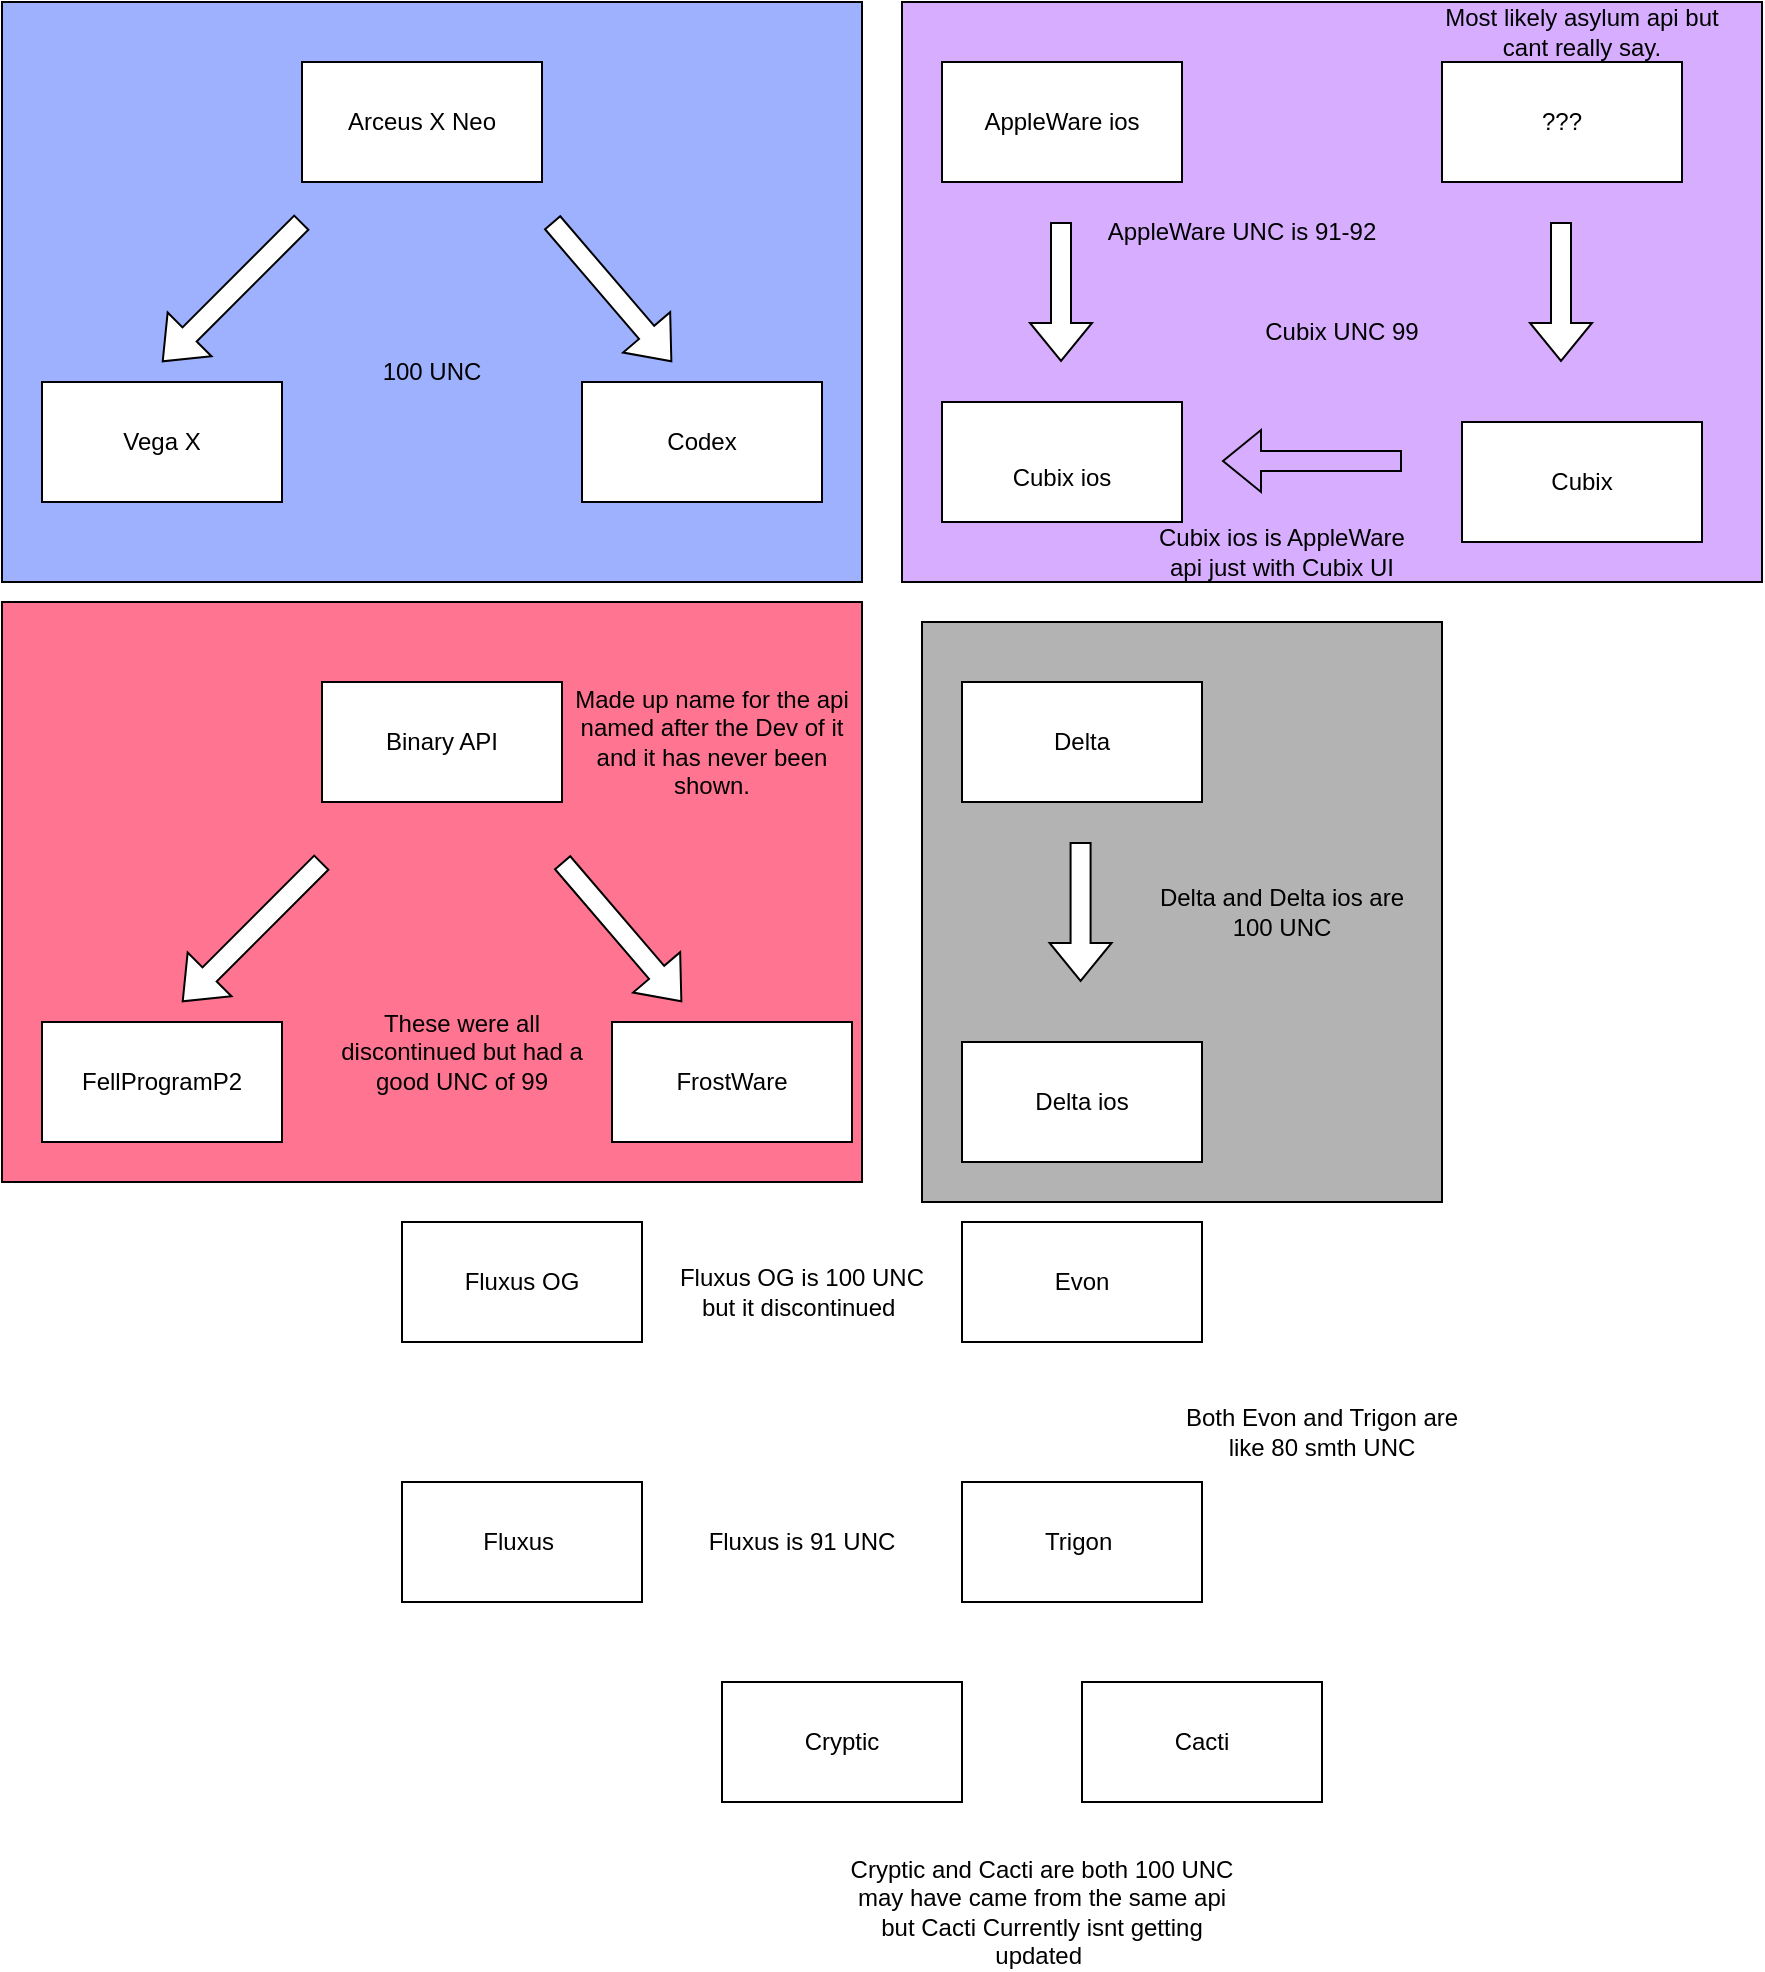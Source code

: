 <mxfile version="24.8.6">
  <diagram name="Page-1" id="jv8_sD9KRyMtdzknraal">
    <mxGraphModel dx="1363" dy="917" grid="1" gridSize="10" guides="1" tooltips="1" connect="1" arrows="1" fold="1" page="0" pageScale="1" pageWidth="850" pageHeight="1100" math="0" shadow="0">
      <root>
        <mxCell id="0" />
        <mxCell id="1" parent="0" />
        <mxCell id="dsTHRRMyEqFspH3dVMrk-333" value="" style="rounded=0;whiteSpace=wrap;html=1;fillColor=#B3B3B3;" vertex="1" parent="1">
          <mxGeometry x="460" y="330" width="260" height="290" as="geometry" />
        </mxCell>
        <mxCell id="dsTHRRMyEqFspH3dVMrk-332" value="" style="rounded=0;whiteSpace=wrap;html=1;fillColor=#FF7591;" vertex="1" parent="1">
          <mxGeometry y="320" width="430" height="290" as="geometry" />
        </mxCell>
        <mxCell id="dsTHRRMyEqFspH3dVMrk-330" value="" style="rounded=0;whiteSpace=wrap;html=1;fillColor=#D6ADFF;" vertex="1" parent="1">
          <mxGeometry x="450" y="20" width="430" height="290" as="geometry" />
        </mxCell>
        <mxCell id="dsTHRRMyEqFspH3dVMrk-329" value="" style="rounded=0;whiteSpace=wrap;html=1;fillColor=#9EB1FF;" vertex="1" parent="1">
          <mxGeometry y="20" width="430" height="290" as="geometry" />
        </mxCell>
        <mxCell id="dsTHRRMyEqFspH3dVMrk-2" value="Arceus X Neo" style="rounded=0;whiteSpace=wrap;html=1;shadow=0;flipV=0;flipH=0;" vertex="1" parent="1">
          <mxGeometry x="150" y="50" width="120" height="60" as="geometry" />
        </mxCell>
        <mxCell id="dsTHRRMyEqFspH3dVMrk-3" value="" style="shape=flexArrow;endArrow=classic;html=1;rounded=0;shadow=0;fillColor=#FFFFFF;" edge="1" parent="1">
          <mxGeometry width="50" height="50" relative="1" as="geometry">
            <mxPoint x="275" y="130" as="sourcePoint" />
            <mxPoint x="335" y="200" as="targetPoint" />
          </mxGeometry>
        </mxCell>
        <mxCell id="dsTHRRMyEqFspH3dVMrk-278" value="Codex" style="rounded=0;whiteSpace=wrap;html=1;shadow=0;flipV=0;flipH=0;" vertex="1" parent="1">
          <mxGeometry x="290" y="210" width="120" height="60" as="geometry" />
        </mxCell>
        <mxCell id="dsTHRRMyEqFspH3dVMrk-281" value="Vega X" style="rounded=0;whiteSpace=wrap;html=1;shadow=0;flipV=0;flipH=0;" vertex="1" parent="1">
          <mxGeometry x="20" y="210" width="120" height="60" as="geometry" />
        </mxCell>
        <mxCell id="dsTHRRMyEqFspH3dVMrk-283" value="" style="shape=flexArrow;endArrow=classic;html=1;rounded=0;fillColor=#FFFFFF;" edge="1" parent="1">
          <mxGeometry width="50" height="50" relative="1" as="geometry">
            <mxPoint x="529.5" y="130" as="sourcePoint" />
            <mxPoint x="529.5" y="200" as="targetPoint" />
          </mxGeometry>
        </mxCell>
        <mxCell id="dsTHRRMyEqFspH3dVMrk-285" value="AppleWare ios" style="rounded=0;whiteSpace=wrap;html=1;shadow=0;flipV=0;flipH=0;" vertex="1" parent="1">
          <mxGeometry x="470" y="50" width="120" height="60" as="geometry" />
        </mxCell>
        <mxCell id="dsTHRRMyEqFspH3dVMrk-286" value="&lt;br&gt;&lt;div&gt;Cubix ios&lt;/div&gt;" style="rounded=0;whiteSpace=wrap;html=1;shadow=0;flipV=0;flipH=0;" vertex="1" parent="1">
          <mxGeometry x="470" y="220" width="120" height="60" as="geometry" />
        </mxCell>
        <mxCell id="dsTHRRMyEqFspH3dVMrk-287" value="???" style="rounded=0;whiteSpace=wrap;html=1;shadow=0;flipV=0;flipH=0;" vertex="1" parent="1">
          <mxGeometry x="720" y="50" width="120" height="60" as="geometry" />
        </mxCell>
        <mxCell id="dsTHRRMyEqFspH3dVMrk-288" value="" style="shape=flexArrow;endArrow=classic;html=1;rounded=0;fillColor=#FFFFFF;" edge="1" parent="1">
          <mxGeometry width="50" height="50" relative="1" as="geometry">
            <mxPoint x="779.5" y="130" as="sourcePoint" />
            <mxPoint x="779.5" y="200" as="targetPoint" />
          </mxGeometry>
        </mxCell>
        <mxCell id="dsTHRRMyEqFspH3dVMrk-289" value="Delta" style="rounded=0;whiteSpace=wrap;html=1;shadow=0;flipV=0;flipH=0;" vertex="1" parent="1">
          <mxGeometry x="480" y="360" width="120" height="60" as="geometry" />
        </mxCell>
        <mxCell id="dsTHRRMyEqFspH3dVMrk-290" value="" style="shape=flexArrow;endArrow=classic;html=1;rounded=0;" edge="1" parent="1">
          <mxGeometry width="50" height="50" relative="1" as="geometry">
            <mxPoint x="700" y="249.5" as="sourcePoint" />
            <mxPoint x="610" y="249.5" as="targetPoint" />
          </mxGeometry>
        </mxCell>
        <mxCell id="dsTHRRMyEqFspH3dVMrk-291" value="Made up name for the api named after the Dev of it and it has never been shown." style="text;html=1;align=center;verticalAlign=middle;whiteSpace=wrap;rounded=0;" vertex="1" parent="1">
          <mxGeometry x="285" y="375" width="140" height="30" as="geometry" />
        </mxCell>
        <mxCell id="dsTHRRMyEqFspH3dVMrk-292" value="Most likely asylum api but cant really say." style="text;html=1;align=center;verticalAlign=middle;whiteSpace=wrap;rounded=0;" vertex="1" parent="1">
          <mxGeometry x="720" y="20" width="140" height="30" as="geometry" />
        </mxCell>
        <mxCell id="dsTHRRMyEqFspH3dVMrk-293" value="Binary API" style="rounded=0;whiteSpace=wrap;html=1;shadow=0;flipV=0;flipH=0;" vertex="1" parent="1">
          <mxGeometry x="160" y="360" width="120" height="60" as="geometry" />
        </mxCell>
        <mxCell id="dsTHRRMyEqFspH3dVMrk-294" value="AppleWare UNC is 91-92" style="text;html=1;align=center;verticalAlign=middle;whiteSpace=wrap;rounded=0;" vertex="1" parent="1">
          <mxGeometry x="550" y="120" width="140" height="30" as="geometry" />
        </mxCell>
        <mxCell id="dsTHRRMyEqFspH3dVMrk-296" value="" style="shape=flexArrow;endArrow=classic;html=1;rounded=0;shadow=0;fillColor=#FFFFFF;" edge="1" parent="1">
          <mxGeometry width="50" height="50" relative="1" as="geometry">
            <mxPoint x="150" y="130" as="sourcePoint" />
            <mxPoint x="80" y="200" as="targetPoint" />
          </mxGeometry>
        </mxCell>
        <mxCell id="dsTHRRMyEqFspH3dVMrk-298" value="" style="shape=flexArrow;endArrow=classic;html=1;rounded=0;shadow=0;fillColor=#FFFFFF;" edge="1" parent="1">
          <mxGeometry width="50" height="50" relative="1" as="geometry">
            <mxPoint x="280" y="450" as="sourcePoint" />
            <mxPoint x="340" y="520" as="targetPoint" />
          </mxGeometry>
        </mxCell>
        <mxCell id="dsTHRRMyEqFspH3dVMrk-299" value="" style="shape=flexArrow;endArrow=classic;html=1;rounded=0;shadow=0;fillColor=#FFFFFF;" edge="1" parent="1">
          <mxGeometry width="50" height="50" relative="1" as="geometry">
            <mxPoint x="160" y="450" as="sourcePoint" />
            <mxPoint x="90" y="520" as="targetPoint" />
          </mxGeometry>
        </mxCell>
        <mxCell id="dsTHRRMyEqFspH3dVMrk-300" value="FrostWare" style="rounded=0;whiteSpace=wrap;html=1;shadow=0;flipV=0;flipH=0;" vertex="1" parent="1">
          <mxGeometry x="305" y="530" width="120" height="60" as="geometry" />
        </mxCell>
        <mxCell id="dsTHRRMyEqFspH3dVMrk-301" value="FellProgramP2" style="rounded=0;whiteSpace=wrap;html=1;shadow=0;flipV=0;flipH=0;" vertex="1" parent="1">
          <mxGeometry x="20" y="530" width="120" height="60" as="geometry" />
        </mxCell>
        <mxCell id="dsTHRRMyEqFspH3dVMrk-302" value="These were all discontinued but had a good UNC of 99" style="text;html=1;align=center;verticalAlign=middle;whiteSpace=wrap;rounded=0;" vertex="1" parent="1">
          <mxGeometry x="160" y="530" width="140" height="30" as="geometry" />
        </mxCell>
        <mxCell id="dsTHRRMyEqFspH3dVMrk-305" value="100 UNC" style="text;html=1;align=center;verticalAlign=middle;whiteSpace=wrap;rounded=0;" vertex="1" parent="1">
          <mxGeometry x="145" y="190" width="140" height="30" as="geometry" />
        </mxCell>
        <mxCell id="dsTHRRMyEqFspH3dVMrk-306" value="Cubix ios is AppleWare api just with Cubix UI" style="text;html=1;align=center;verticalAlign=middle;whiteSpace=wrap;rounded=0;" vertex="1" parent="1">
          <mxGeometry x="570" y="280" width="140" height="30" as="geometry" />
        </mxCell>
        <mxCell id="dsTHRRMyEqFspH3dVMrk-307" value="Cubix UNC 99" style="text;html=1;align=center;verticalAlign=middle;whiteSpace=wrap;rounded=0;" vertex="1" parent="1">
          <mxGeometry x="600" y="170" width="140" height="30" as="geometry" />
        </mxCell>
        <mxCell id="dsTHRRMyEqFspH3dVMrk-308" value="Cubix" style="rounded=0;whiteSpace=wrap;html=1;shadow=0;flipV=0;flipH=0;" vertex="1" parent="1">
          <mxGeometry x="730" y="230" width="120" height="60" as="geometry" />
        </mxCell>
        <mxCell id="dsTHRRMyEqFspH3dVMrk-310" value="" style="shape=flexArrow;endArrow=classic;html=1;rounded=0;fillColor=#FFFFFF;" edge="1" parent="1">
          <mxGeometry width="50" height="50" relative="1" as="geometry">
            <mxPoint x="539.29" y="440" as="sourcePoint" />
            <mxPoint x="539.29" y="510" as="targetPoint" />
          </mxGeometry>
        </mxCell>
        <mxCell id="dsTHRRMyEqFspH3dVMrk-311" value="Evon" style="rounded=0;whiteSpace=wrap;html=1;shadow=0;flipV=0;flipH=0;" vertex="1" parent="1">
          <mxGeometry x="480" y="630" width="120" height="60" as="geometry" />
        </mxCell>
        <mxCell id="dsTHRRMyEqFspH3dVMrk-312" value="Delta and Delta ios are 100 UNC" style="text;html=1;align=center;verticalAlign=middle;whiteSpace=wrap;rounded=0;" vertex="1" parent="1">
          <mxGeometry x="570" y="460" width="140" height="30" as="geometry" />
        </mxCell>
        <mxCell id="dsTHRRMyEqFspH3dVMrk-313" value="Fluxus OG" style="rounded=0;whiteSpace=wrap;html=1;shadow=0;flipV=0;flipH=0;" vertex="1" parent="1">
          <mxGeometry x="200" y="630" width="120" height="60" as="geometry" />
        </mxCell>
        <mxCell id="dsTHRRMyEqFspH3dVMrk-314" value="Fluxus OG is 100 UNC but it discontinued&amp;nbsp;" style="text;html=1;align=center;verticalAlign=middle;whiteSpace=wrap;rounded=0;" vertex="1" parent="1">
          <mxGeometry x="330" y="650" width="140" height="30" as="geometry" />
        </mxCell>
        <mxCell id="dsTHRRMyEqFspH3dVMrk-315" value="Fluxus&amp;nbsp;" style="rounded=0;whiteSpace=wrap;html=1;shadow=0;flipV=0;flipH=0;" vertex="1" parent="1">
          <mxGeometry x="200" y="760" width="120" height="60" as="geometry" />
        </mxCell>
        <mxCell id="dsTHRRMyEqFspH3dVMrk-316" value="Fluxus is 91 UNC" style="text;html=1;align=center;verticalAlign=middle;whiteSpace=wrap;rounded=0;" vertex="1" parent="1">
          <mxGeometry x="330" y="775" width="140" height="30" as="geometry" />
        </mxCell>
        <mxCell id="dsTHRRMyEqFspH3dVMrk-317" value="Delta ios" style="rounded=0;whiteSpace=wrap;html=1;shadow=0;flipV=0;flipH=0;" vertex="1" parent="1">
          <mxGeometry x="480" y="540" width="120" height="60" as="geometry" />
        </mxCell>
        <mxCell id="dsTHRRMyEqFspH3dVMrk-318" value="Trigon&amp;nbsp;" style="rounded=0;whiteSpace=wrap;html=1;shadow=0;flipV=0;flipH=0;" vertex="1" parent="1">
          <mxGeometry x="480" y="760" width="120" height="60" as="geometry" />
        </mxCell>
        <mxCell id="dsTHRRMyEqFspH3dVMrk-319" value="Cryptic and Cacti are both 100 UNC may have came from the same api but Cacti Currently isnt getting updated&amp;nbsp;" style="text;html=1;align=center;verticalAlign=middle;whiteSpace=wrap;rounded=0;" vertex="1" parent="1">
          <mxGeometry x="420" y="960" width="200" height="30" as="geometry" />
        </mxCell>
        <mxCell id="dsTHRRMyEqFspH3dVMrk-321" value="Cryptic" style="rounded=0;whiteSpace=wrap;html=1;shadow=0;flipV=0;flipH=0;" vertex="1" parent="1">
          <mxGeometry x="360" y="860" width="120" height="60" as="geometry" />
        </mxCell>
        <mxCell id="dsTHRRMyEqFspH3dVMrk-322" value="Cacti" style="rounded=0;whiteSpace=wrap;html=1;shadow=0;flipV=0;flipH=0;" vertex="1" parent="1">
          <mxGeometry x="540" y="860" width="120" height="60" as="geometry" />
        </mxCell>
        <mxCell id="dsTHRRMyEqFspH3dVMrk-323" value="Both Evon and Trigon are like 80 smth UNC" style="text;html=1;align=center;verticalAlign=middle;whiteSpace=wrap;rounded=0;" vertex="1" parent="1">
          <mxGeometry x="590" y="720" width="140" height="30" as="geometry" />
        </mxCell>
      </root>
    </mxGraphModel>
  </diagram>
</mxfile>
